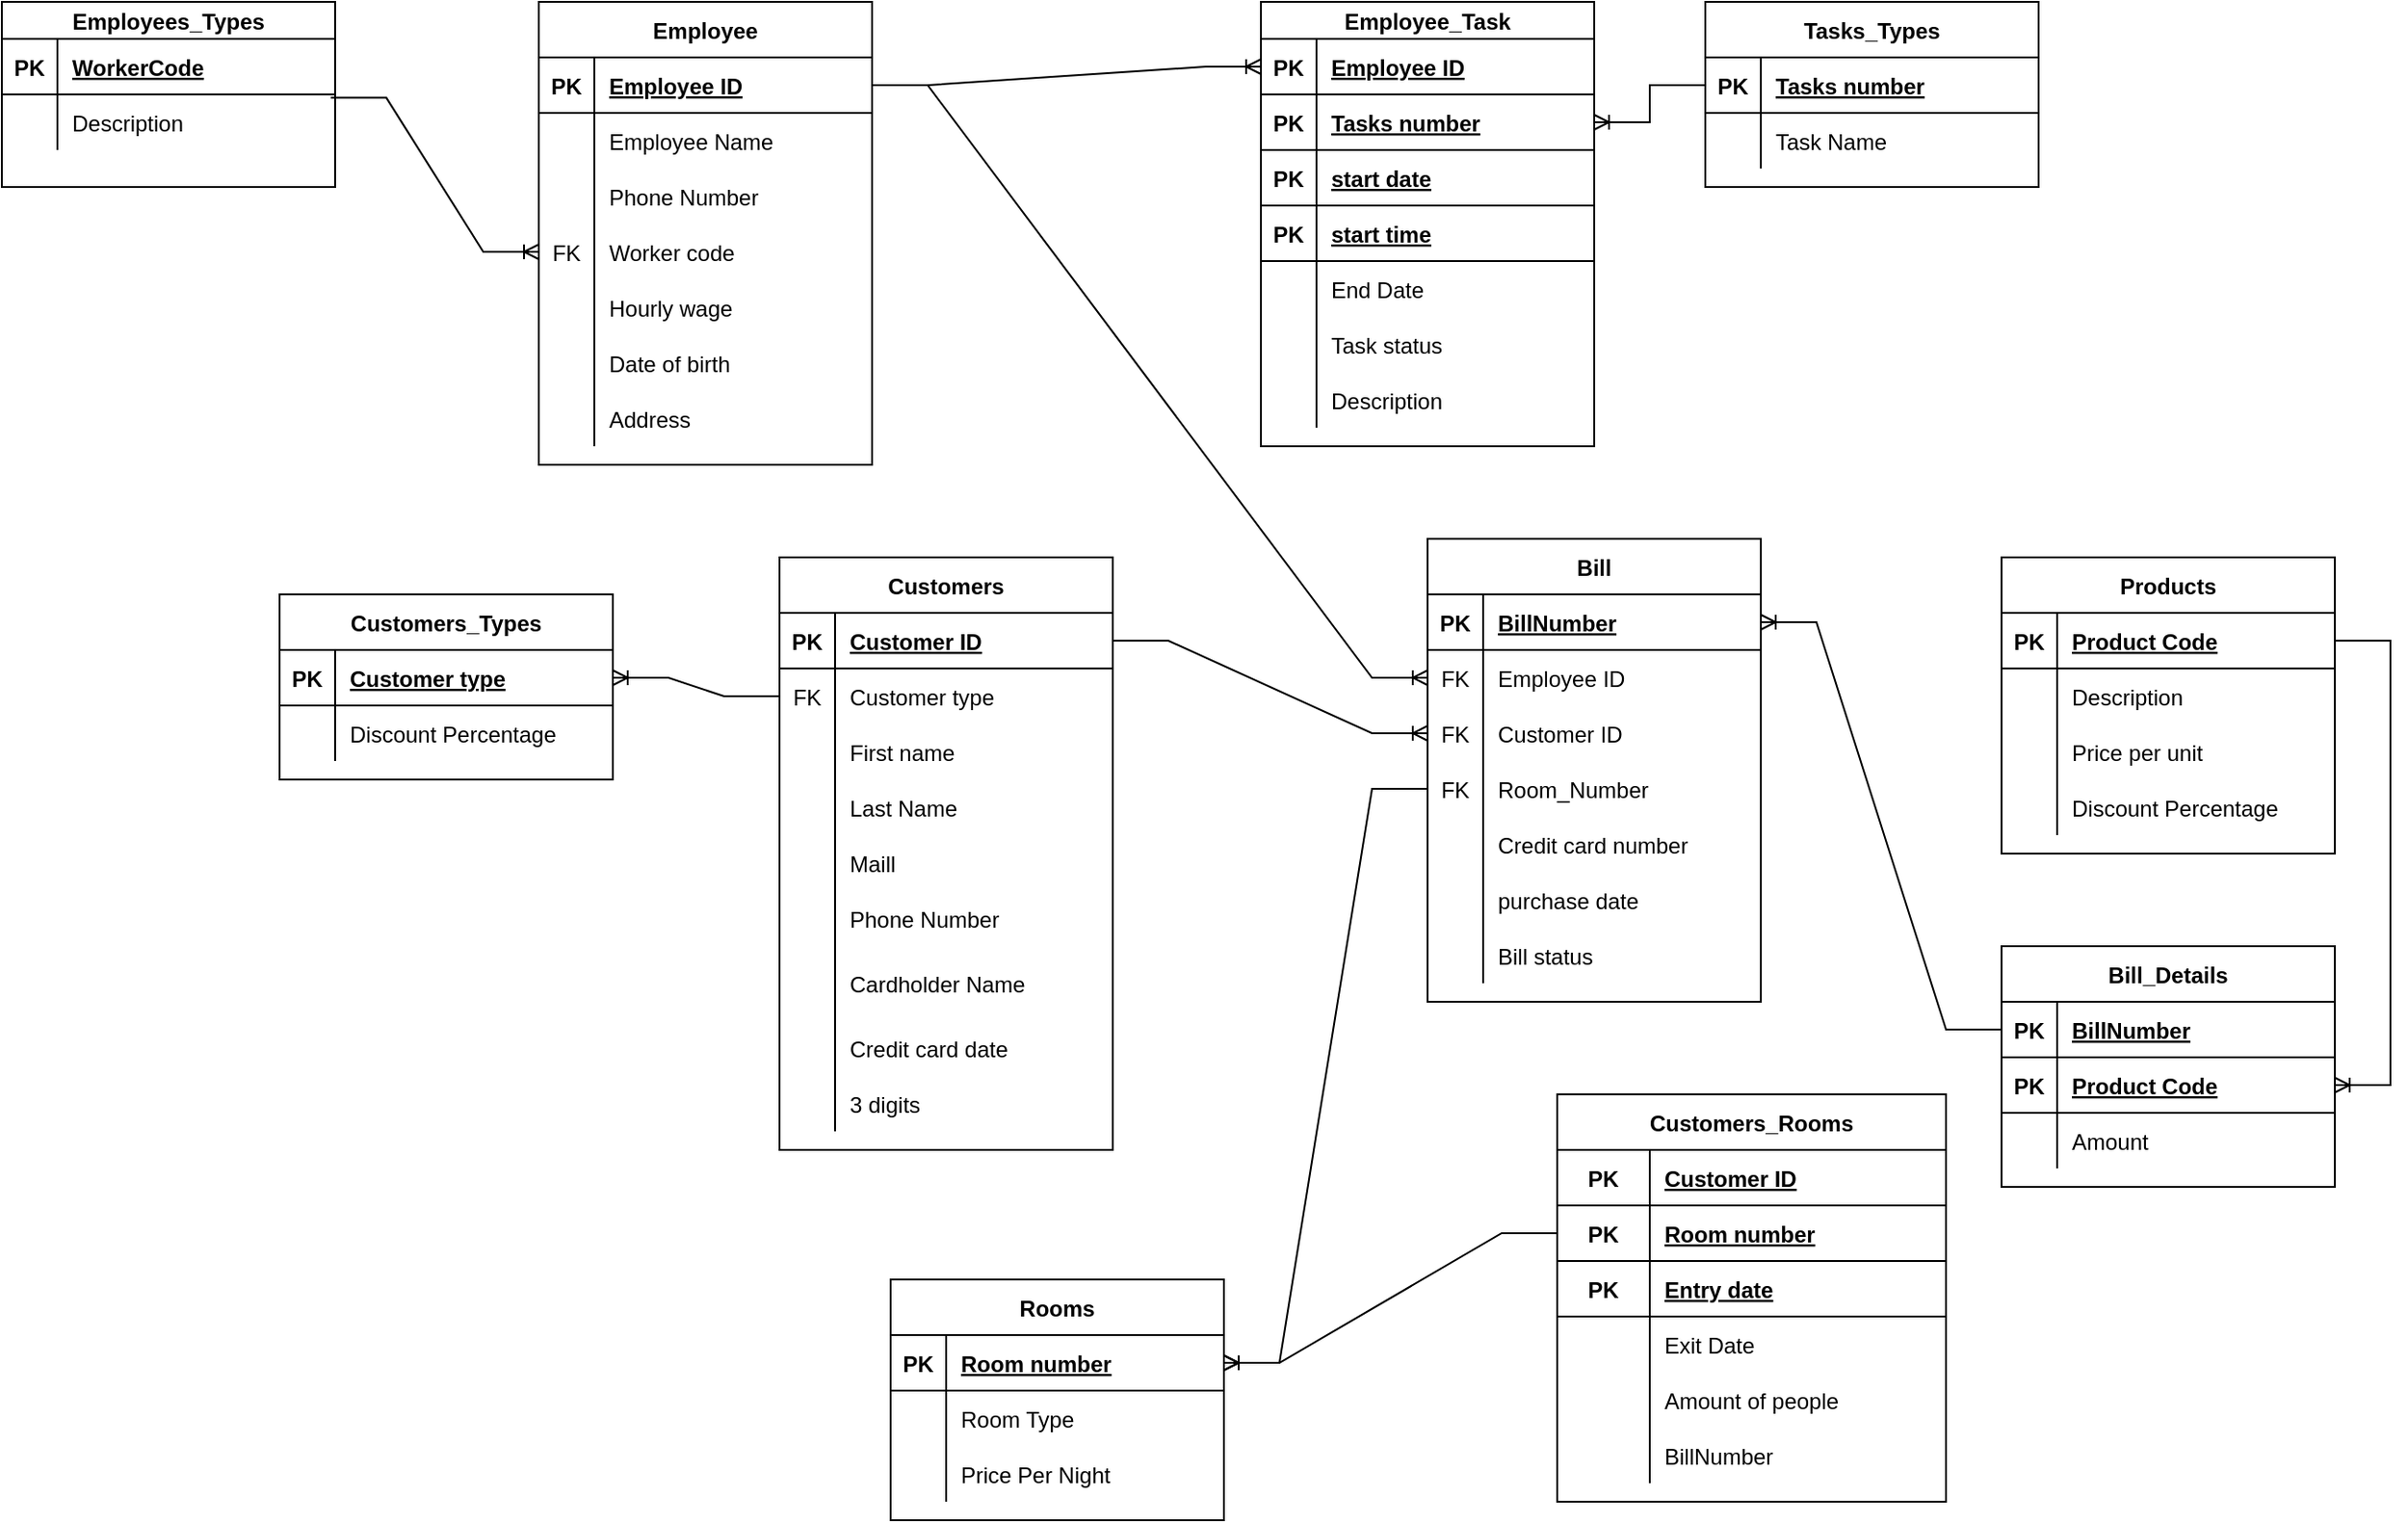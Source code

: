<mxfile version="17.4.3" type="device"><diagram id="3R-ODE1MdLI807U1HKGz" name="Page-1"><mxGraphModel dx="1504" dy="648" grid="1" gridSize="10" guides="1" tooltips="1" connect="1" arrows="1" fold="1" page="1" pageScale="1" pageWidth="827" pageHeight="1169" math="0" shadow="0"><root><mxCell id="0"/><mxCell id="1" parent="0"/><mxCell id="Ft46z33UBkrA5PGgCABI-1" value="Employees_Types" style="shape=table;startSize=20;container=1;collapsible=1;childLayout=tableLayout;fixedRows=1;rowLines=0;fontStyle=1;align=center;resizeLast=1;" parent="1" vertex="1"><mxGeometry x="180" y="100" width="180" height="100" as="geometry"/></mxCell><mxCell id="Ft46z33UBkrA5PGgCABI-2" value="" style="shape=partialRectangle;collapsible=0;dropTarget=0;pointerEvents=0;fillColor=none;top=0;left=0;bottom=1;right=0;points=[[0,0.5],[1,0.5]];portConstraint=eastwest;" parent="Ft46z33UBkrA5PGgCABI-1" vertex="1"><mxGeometry y="20" width="180" height="30" as="geometry"/></mxCell><mxCell id="Ft46z33UBkrA5PGgCABI-3" value="PK" style="shape=partialRectangle;connectable=0;fillColor=none;top=0;left=0;bottom=0;right=0;fontStyle=1;overflow=hidden;" parent="Ft46z33UBkrA5PGgCABI-2" vertex="1"><mxGeometry width="30" height="30" as="geometry"><mxRectangle width="30" height="30" as="alternateBounds"/></mxGeometry></mxCell><mxCell id="Ft46z33UBkrA5PGgCABI-4" value="WorkerCode" style="shape=partialRectangle;connectable=0;fillColor=none;top=0;left=0;bottom=0;right=0;align=left;spacingLeft=6;fontStyle=5;overflow=hidden;" parent="Ft46z33UBkrA5PGgCABI-2" vertex="1"><mxGeometry x="30" width="150" height="30" as="geometry"><mxRectangle width="150" height="30" as="alternateBounds"/></mxGeometry></mxCell><mxCell id="Ft46z33UBkrA5PGgCABI-5" value="" style="shape=partialRectangle;collapsible=0;dropTarget=0;pointerEvents=0;fillColor=none;top=0;left=0;bottom=0;right=0;points=[[0,0.5],[1,0.5]];portConstraint=eastwest;" parent="Ft46z33UBkrA5PGgCABI-1" vertex="1"><mxGeometry y="50" width="180" height="30" as="geometry"/></mxCell><mxCell id="Ft46z33UBkrA5PGgCABI-6" value="" style="shape=partialRectangle;connectable=0;fillColor=none;top=0;left=0;bottom=0;right=0;editable=1;overflow=hidden;" parent="Ft46z33UBkrA5PGgCABI-5" vertex="1"><mxGeometry width="30" height="30" as="geometry"><mxRectangle width="30" height="30" as="alternateBounds"/></mxGeometry></mxCell><mxCell id="Ft46z33UBkrA5PGgCABI-7" value="Description" style="shape=partialRectangle;connectable=0;fillColor=none;top=0;left=0;bottom=0;right=0;align=left;spacingLeft=6;overflow=hidden;" parent="Ft46z33UBkrA5PGgCABI-5" vertex="1"><mxGeometry x="30" width="150" height="30" as="geometry"><mxRectangle width="150" height="30" as="alternateBounds"/></mxGeometry></mxCell><mxCell id="Ft46z33UBkrA5PGgCABI-14" value="Employee" style="shape=table;startSize=30;container=1;collapsible=1;childLayout=tableLayout;fixedRows=1;rowLines=0;fontStyle=1;align=center;resizeLast=1;" parent="1" vertex="1"><mxGeometry x="470" y="100" width="180" height="250" as="geometry"/></mxCell><mxCell id="Ft46z33UBkrA5PGgCABI-15" value="" style="shape=partialRectangle;collapsible=0;dropTarget=0;pointerEvents=0;fillColor=none;top=0;left=0;bottom=1;right=0;points=[[0,0.5],[1,0.5]];portConstraint=eastwest;" parent="Ft46z33UBkrA5PGgCABI-14" vertex="1"><mxGeometry y="30" width="180" height="30" as="geometry"/></mxCell><mxCell id="Ft46z33UBkrA5PGgCABI-16" value="PK" style="shape=partialRectangle;connectable=0;fillColor=none;top=0;left=0;bottom=0;right=0;fontStyle=1;overflow=hidden;" parent="Ft46z33UBkrA5PGgCABI-15" vertex="1"><mxGeometry width="30" height="30" as="geometry"><mxRectangle width="30" height="30" as="alternateBounds"/></mxGeometry></mxCell><mxCell id="Ft46z33UBkrA5PGgCABI-17" value="Employee ID" style="shape=partialRectangle;connectable=0;fillColor=none;top=0;left=0;bottom=0;right=0;align=left;spacingLeft=6;fontStyle=5;overflow=hidden;" parent="Ft46z33UBkrA5PGgCABI-15" vertex="1"><mxGeometry x="30" width="150" height="30" as="geometry"><mxRectangle width="150" height="30" as="alternateBounds"/></mxGeometry></mxCell><mxCell id="Ft46z33UBkrA5PGgCABI-18" value="" style="shape=partialRectangle;collapsible=0;dropTarget=0;pointerEvents=0;fillColor=none;top=0;left=0;bottom=0;right=0;points=[[0,0.5],[1,0.5]];portConstraint=eastwest;" parent="Ft46z33UBkrA5PGgCABI-14" vertex="1"><mxGeometry y="60" width="180" height="30" as="geometry"/></mxCell><mxCell id="Ft46z33UBkrA5PGgCABI-19" value="" style="shape=partialRectangle;connectable=0;fillColor=none;top=0;left=0;bottom=0;right=0;editable=1;overflow=hidden;" parent="Ft46z33UBkrA5PGgCABI-18" vertex="1"><mxGeometry width="30" height="30" as="geometry"><mxRectangle width="30" height="30" as="alternateBounds"/></mxGeometry></mxCell><mxCell id="Ft46z33UBkrA5PGgCABI-20" value="Employee Name" style="shape=partialRectangle;connectable=0;fillColor=none;top=0;left=0;bottom=0;right=0;align=left;spacingLeft=6;overflow=hidden;" parent="Ft46z33UBkrA5PGgCABI-18" vertex="1"><mxGeometry x="30" width="150" height="30" as="geometry"><mxRectangle width="150" height="30" as="alternateBounds"/></mxGeometry></mxCell><mxCell id="Ft46z33UBkrA5PGgCABI-21" value="" style="shape=partialRectangle;collapsible=0;dropTarget=0;pointerEvents=0;fillColor=none;top=0;left=0;bottom=0;right=0;points=[[0,0.5],[1,0.5]];portConstraint=eastwest;" parent="Ft46z33UBkrA5PGgCABI-14" vertex="1"><mxGeometry y="90" width="180" height="30" as="geometry"/></mxCell><mxCell id="Ft46z33UBkrA5PGgCABI-22" value="" style="shape=partialRectangle;connectable=0;fillColor=none;top=0;left=0;bottom=0;right=0;editable=1;overflow=hidden;" parent="Ft46z33UBkrA5PGgCABI-21" vertex="1"><mxGeometry width="30" height="30" as="geometry"><mxRectangle width="30" height="30" as="alternateBounds"/></mxGeometry></mxCell><mxCell id="Ft46z33UBkrA5PGgCABI-23" value="Phone Number" style="shape=partialRectangle;connectable=0;fillColor=none;top=0;left=0;bottom=0;right=0;align=left;spacingLeft=6;overflow=hidden;" parent="Ft46z33UBkrA5PGgCABI-21" vertex="1"><mxGeometry x="30" width="150" height="30" as="geometry"><mxRectangle width="150" height="30" as="alternateBounds"/></mxGeometry></mxCell><mxCell id="Ft46z33UBkrA5PGgCABI-27" value="" style="shape=partialRectangle;collapsible=0;dropTarget=0;pointerEvents=0;fillColor=none;top=0;left=0;bottom=0;right=0;points=[[0,0.5],[1,0.5]];portConstraint=eastwest;" parent="Ft46z33UBkrA5PGgCABI-14" vertex="1"><mxGeometry y="120" width="180" height="30" as="geometry"/></mxCell><mxCell id="Ft46z33UBkrA5PGgCABI-28" value="FK" style="shape=partialRectangle;connectable=0;fillColor=none;top=0;left=0;bottom=0;right=0;fontStyle=0;overflow=hidden;" parent="Ft46z33UBkrA5PGgCABI-27" vertex="1"><mxGeometry width="30" height="30" as="geometry"><mxRectangle width="30" height="30" as="alternateBounds"/></mxGeometry></mxCell><mxCell id="Ft46z33UBkrA5PGgCABI-29" value="Worker code" style="shape=partialRectangle;connectable=0;fillColor=none;top=0;left=0;bottom=0;right=0;align=left;spacingLeft=6;fontStyle=0;overflow=hidden;" parent="Ft46z33UBkrA5PGgCABI-27" vertex="1"><mxGeometry x="30" width="150" height="30" as="geometry"><mxRectangle width="150" height="30" as="alternateBounds"/></mxGeometry></mxCell><mxCell id="Ft46z33UBkrA5PGgCABI-24" value="" style="shape=partialRectangle;collapsible=0;dropTarget=0;pointerEvents=0;fillColor=none;top=0;left=0;bottom=0;right=0;points=[[0,0.5],[1,0.5]];portConstraint=eastwest;" parent="Ft46z33UBkrA5PGgCABI-14" vertex="1"><mxGeometry y="150" width="180" height="30" as="geometry"/></mxCell><mxCell id="Ft46z33UBkrA5PGgCABI-25" value="" style="shape=partialRectangle;connectable=0;fillColor=none;top=0;left=0;bottom=0;right=0;editable=1;overflow=hidden;" parent="Ft46z33UBkrA5PGgCABI-24" vertex="1"><mxGeometry width="30" height="30" as="geometry"><mxRectangle width="30" height="30" as="alternateBounds"/></mxGeometry></mxCell><mxCell id="Ft46z33UBkrA5PGgCABI-26" value="Hourly wage" style="shape=partialRectangle;connectable=0;fillColor=none;top=0;left=0;bottom=0;right=0;align=left;spacingLeft=6;overflow=hidden;" parent="Ft46z33UBkrA5PGgCABI-24" vertex="1"><mxGeometry x="30" width="150" height="30" as="geometry"><mxRectangle width="150" height="30" as="alternateBounds"/></mxGeometry></mxCell><mxCell id="srw847DepCw4jBBy-Ch2-3" value="" style="shape=tableRow;horizontal=0;startSize=0;swimlaneHead=0;swimlaneBody=0;fillColor=none;collapsible=0;dropTarget=0;points=[[0,0.5],[1,0.5]];portConstraint=eastwest;top=0;left=0;right=0;bottom=0;" parent="Ft46z33UBkrA5PGgCABI-14" vertex="1"><mxGeometry y="180" width="180" height="30" as="geometry"/></mxCell><mxCell id="srw847DepCw4jBBy-Ch2-4" value="" style="shape=partialRectangle;connectable=0;fillColor=none;top=0;left=0;bottom=0;right=0;editable=1;overflow=hidden;" parent="srw847DepCw4jBBy-Ch2-3" vertex="1"><mxGeometry width="30" height="30" as="geometry"><mxRectangle width="30" height="30" as="alternateBounds"/></mxGeometry></mxCell><mxCell id="srw847DepCw4jBBy-Ch2-5" value="Date of birth" style="shape=partialRectangle;connectable=0;fillColor=none;top=0;left=0;bottom=0;right=0;align=left;spacingLeft=6;overflow=hidden;" parent="srw847DepCw4jBBy-Ch2-3" vertex="1"><mxGeometry x="30" width="150" height="30" as="geometry"><mxRectangle width="150" height="30" as="alternateBounds"/></mxGeometry></mxCell><mxCell id="srw847DepCw4jBBy-Ch2-6" value="" style="shape=tableRow;horizontal=0;startSize=0;swimlaneHead=0;swimlaneBody=0;fillColor=none;collapsible=0;dropTarget=0;points=[[0,0.5],[1,0.5]];portConstraint=eastwest;top=0;left=0;right=0;bottom=0;" parent="Ft46z33UBkrA5PGgCABI-14" vertex="1"><mxGeometry y="210" width="180" height="30" as="geometry"/></mxCell><mxCell id="srw847DepCw4jBBy-Ch2-7" value="" style="shape=partialRectangle;connectable=0;fillColor=none;top=0;left=0;bottom=0;right=0;editable=1;overflow=hidden;" parent="srw847DepCw4jBBy-Ch2-6" vertex="1"><mxGeometry width="30" height="30" as="geometry"><mxRectangle width="30" height="30" as="alternateBounds"/></mxGeometry></mxCell><mxCell id="srw847DepCw4jBBy-Ch2-8" value="Address" style="shape=partialRectangle;connectable=0;fillColor=none;top=0;left=0;bottom=0;right=0;align=left;spacingLeft=6;overflow=hidden;" parent="srw847DepCw4jBBy-Ch2-6" vertex="1"><mxGeometry x="30" width="150" height="30" as="geometry"><mxRectangle width="150" height="30" as="alternateBounds"/></mxGeometry></mxCell><mxCell id="Ft46z33UBkrA5PGgCABI-30" value="" style="edgeStyle=entityRelationEdgeStyle;fontSize=12;html=1;endArrow=ERoneToMany;rounded=0;exitX=0.987;exitY=0.06;exitDx=0;exitDy=0;entryX=0;entryY=0.5;entryDx=0;entryDy=0;exitPerimeter=0;" parent="1" source="Ft46z33UBkrA5PGgCABI-5" target="Ft46z33UBkrA5PGgCABI-27" edge="1"><mxGeometry width="100" height="100" relative="1" as="geometry"><mxPoint x="360" y="310" as="sourcePoint"/><mxPoint x="460" y="210" as="targetPoint"/></mxGeometry></mxCell><mxCell id="Ft46z33UBkrA5PGgCABI-31" value="Tasks_Types" style="shape=table;startSize=30;container=1;collapsible=1;childLayout=tableLayout;fixedRows=1;rowLines=0;fontStyle=1;align=center;resizeLast=1;" parent="1" vertex="1"><mxGeometry x="1100" y="100" width="180" height="100" as="geometry"/></mxCell><mxCell id="Ft46z33UBkrA5PGgCABI-32" value="" style="shape=partialRectangle;collapsible=0;dropTarget=0;pointerEvents=0;fillColor=none;top=0;left=0;bottom=1;right=0;points=[[0,0.5],[1,0.5]];portConstraint=eastwest;" parent="Ft46z33UBkrA5PGgCABI-31" vertex="1"><mxGeometry y="30" width="180" height="30" as="geometry"/></mxCell><mxCell id="Ft46z33UBkrA5PGgCABI-33" value="PK" style="shape=partialRectangle;connectable=0;fillColor=none;top=0;left=0;bottom=0;right=0;fontStyle=1;overflow=hidden;" parent="Ft46z33UBkrA5PGgCABI-32" vertex="1"><mxGeometry width="30" height="30" as="geometry"><mxRectangle width="30" height="30" as="alternateBounds"/></mxGeometry></mxCell><mxCell id="Ft46z33UBkrA5PGgCABI-34" value="Tasks number" style="shape=partialRectangle;connectable=0;fillColor=none;top=0;left=0;bottom=0;right=0;align=left;spacingLeft=6;fontStyle=5;overflow=hidden;" parent="Ft46z33UBkrA5PGgCABI-32" vertex="1"><mxGeometry x="30" width="150" height="30" as="geometry"><mxRectangle width="150" height="30" as="alternateBounds"/></mxGeometry></mxCell><mxCell id="srw847DepCw4jBBy-Ch2-9" value="" style="shape=tableRow;horizontal=0;startSize=0;swimlaneHead=0;swimlaneBody=0;fillColor=none;collapsible=0;dropTarget=0;points=[[0,0.5],[1,0.5]];portConstraint=eastwest;top=0;left=0;right=0;bottom=0;" parent="Ft46z33UBkrA5PGgCABI-31" vertex="1"><mxGeometry y="60" width="180" height="30" as="geometry"/></mxCell><mxCell id="srw847DepCw4jBBy-Ch2-10" value="" style="shape=partialRectangle;connectable=0;fillColor=none;top=0;left=0;bottom=0;right=0;editable=1;overflow=hidden;" parent="srw847DepCw4jBBy-Ch2-9" vertex="1"><mxGeometry width="30" height="30" as="geometry"><mxRectangle width="30" height="30" as="alternateBounds"/></mxGeometry></mxCell><mxCell id="srw847DepCw4jBBy-Ch2-11" value="Task Name" style="shape=partialRectangle;connectable=0;fillColor=none;top=0;left=0;bottom=0;right=0;align=left;spacingLeft=6;overflow=hidden;" parent="srw847DepCw4jBBy-Ch2-9" vertex="1"><mxGeometry x="30" width="150" height="30" as="geometry"><mxRectangle width="150" height="30" as="alternateBounds"/></mxGeometry></mxCell><mxCell id="Ft46z33UBkrA5PGgCABI-47" value="" style="edgeStyle=entityRelationEdgeStyle;fontSize=12;html=1;endArrow=ERoneToMany;rounded=0;exitX=1;exitY=0.5;exitDx=0;exitDy=0;entryX=0;entryY=0.5;entryDx=0;entryDy=0;" parent="1" source="Ft46z33UBkrA5PGgCABI-15" target="gAj4XBcvzSvpKZZBXhv4-2" edge="1"><mxGeometry width="100" height="100" relative="1" as="geometry"><mxPoint x="360" y="300" as="sourcePoint"/><mxPoint x="730" y="250" as="targetPoint"/></mxGeometry></mxCell><mxCell id="Ft46z33UBkrA5PGgCABI-48" value="Rooms" style="shape=table;startSize=30;container=1;collapsible=1;childLayout=tableLayout;fixedRows=1;rowLines=0;fontStyle=1;align=center;resizeLast=1;" parent="1" vertex="1"><mxGeometry x="660" y="790" width="180" height="130" as="geometry"/></mxCell><mxCell id="Ft46z33UBkrA5PGgCABI-49" value="" style="shape=partialRectangle;collapsible=0;dropTarget=0;pointerEvents=0;fillColor=none;top=0;left=0;bottom=1;right=0;points=[[0,0.5],[1,0.5]];portConstraint=eastwest;" parent="Ft46z33UBkrA5PGgCABI-48" vertex="1"><mxGeometry y="30" width="180" height="30" as="geometry"/></mxCell><mxCell id="Ft46z33UBkrA5PGgCABI-50" value="PK" style="shape=partialRectangle;connectable=0;fillColor=none;top=0;left=0;bottom=0;right=0;fontStyle=1;overflow=hidden;" parent="Ft46z33UBkrA5PGgCABI-49" vertex="1"><mxGeometry width="30" height="30" as="geometry"><mxRectangle width="30" height="30" as="alternateBounds"/></mxGeometry></mxCell><mxCell id="Ft46z33UBkrA5PGgCABI-51" value="Room number" style="shape=partialRectangle;connectable=0;fillColor=none;top=0;left=0;bottom=0;right=0;align=left;spacingLeft=6;fontStyle=5;overflow=hidden;" parent="Ft46z33UBkrA5PGgCABI-49" vertex="1"><mxGeometry x="30" width="150" height="30" as="geometry"><mxRectangle width="150" height="30" as="alternateBounds"/></mxGeometry></mxCell><mxCell id="srw847DepCw4jBBy-Ch2-20" value="" style="shape=tableRow;horizontal=0;startSize=0;swimlaneHead=0;swimlaneBody=0;fillColor=none;collapsible=0;dropTarget=0;points=[[0,0.5],[1,0.5]];portConstraint=eastwest;top=0;left=0;right=0;bottom=0;" parent="Ft46z33UBkrA5PGgCABI-48" vertex="1"><mxGeometry y="60" width="180" height="30" as="geometry"/></mxCell><mxCell id="srw847DepCw4jBBy-Ch2-21" value="" style="shape=partialRectangle;connectable=0;fillColor=none;top=0;left=0;bottom=0;right=0;editable=1;overflow=hidden;" parent="srw847DepCw4jBBy-Ch2-20" vertex="1"><mxGeometry width="30" height="30" as="geometry"><mxRectangle width="30" height="30" as="alternateBounds"/></mxGeometry></mxCell><mxCell id="srw847DepCw4jBBy-Ch2-22" value="Room Type" style="shape=partialRectangle;connectable=0;fillColor=none;top=0;left=0;bottom=0;right=0;align=left;spacingLeft=6;overflow=hidden;" parent="srw847DepCw4jBBy-Ch2-20" vertex="1"><mxGeometry x="30" width="150" height="30" as="geometry"><mxRectangle width="150" height="30" as="alternateBounds"/></mxGeometry></mxCell><mxCell id="srw847DepCw4jBBy-Ch2-23" value="" style="shape=tableRow;horizontal=0;startSize=0;swimlaneHead=0;swimlaneBody=0;fillColor=none;collapsible=0;dropTarget=0;points=[[0,0.5],[1,0.5]];portConstraint=eastwest;top=0;left=0;right=0;bottom=0;" parent="Ft46z33UBkrA5PGgCABI-48" vertex="1"><mxGeometry y="90" width="180" height="30" as="geometry"/></mxCell><mxCell id="srw847DepCw4jBBy-Ch2-24" value="" style="shape=partialRectangle;connectable=0;fillColor=none;top=0;left=0;bottom=0;right=0;editable=1;overflow=hidden;" parent="srw847DepCw4jBBy-Ch2-23" vertex="1"><mxGeometry width="30" height="30" as="geometry"><mxRectangle width="30" height="30" as="alternateBounds"/></mxGeometry></mxCell><mxCell id="srw847DepCw4jBBy-Ch2-25" value="Price Per Night" style="shape=partialRectangle;connectable=0;fillColor=none;top=0;left=0;bottom=0;right=0;align=left;spacingLeft=6;overflow=hidden;" parent="srw847DepCw4jBBy-Ch2-23" vertex="1"><mxGeometry x="30" width="150" height="30" as="geometry"><mxRectangle width="150" height="30" as="alternateBounds"/></mxGeometry></mxCell><mxCell id="Ft46z33UBkrA5PGgCABI-64" value="Customers_Rooms" style="shape=table;startSize=30;container=1;collapsible=1;childLayout=tableLayout;fixedRows=1;rowLines=0;fontStyle=1;align=center;resizeLast=1;" parent="1" vertex="1"><mxGeometry x="1020" y="690" width="210" height="220" as="geometry"/></mxCell><mxCell id="gAj4XBcvzSvpKZZBXhv4-71" value="" style="shape=tableRow;horizontal=0;startSize=0;swimlaneHead=0;swimlaneBody=0;fillColor=none;collapsible=0;dropTarget=0;points=[[0,0.5],[1,0.5]];portConstraint=eastwest;top=0;left=0;right=0;bottom=1;" parent="Ft46z33UBkrA5PGgCABI-64" vertex="1"><mxGeometry y="30" width="210" height="30" as="geometry"/></mxCell><mxCell id="gAj4XBcvzSvpKZZBXhv4-72" value="PK" style="shape=partialRectangle;connectable=0;fillColor=none;top=0;left=0;bottom=0;right=0;fontStyle=1;overflow=hidden;" parent="gAj4XBcvzSvpKZZBXhv4-71" vertex="1"><mxGeometry width="50" height="30" as="geometry"><mxRectangle width="50" height="30" as="alternateBounds"/></mxGeometry></mxCell><mxCell id="gAj4XBcvzSvpKZZBXhv4-73" value="Customer ID" style="shape=partialRectangle;connectable=0;fillColor=none;top=0;left=0;bottom=0;right=0;align=left;spacingLeft=6;fontStyle=5;overflow=hidden;" parent="gAj4XBcvzSvpKZZBXhv4-71" vertex="1"><mxGeometry x="50" width="160" height="30" as="geometry"><mxRectangle width="160" height="30" as="alternateBounds"/></mxGeometry></mxCell><mxCell id="gAj4XBcvzSvpKZZBXhv4-62" value="" style="shape=tableRow;horizontal=0;startSize=0;swimlaneHead=0;swimlaneBody=0;fillColor=none;collapsible=0;dropTarget=0;points=[[0,0.5],[1,0.5]];portConstraint=eastwest;top=0;left=0;right=0;bottom=1;" parent="Ft46z33UBkrA5PGgCABI-64" vertex="1"><mxGeometry y="60" width="210" height="30" as="geometry"/></mxCell><mxCell id="gAj4XBcvzSvpKZZBXhv4-63" value="PK" style="shape=partialRectangle;connectable=0;fillColor=none;top=0;left=0;bottom=0;right=0;fontStyle=1;overflow=hidden;" parent="gAj4XBcvzSvpKZZBXhv4-62" vertex="1"><mxGeometry width="50" height="30" as="geometry"><mxRectangle width="50" height="30" as="alternateBounds"/></mxGeometry></mxCell><mxCell id="gAj4XBcvzSvpKZZBXhv4-64" value="Room number" style="shape=partialRectangle;connectable=0;fillColor=none;top=0;left=0;bottom=0;right=0;align=left;spacingLeft=6;fontStyle=5;overflow=hidden;" parent="gAj4XBcvzSvpKZZBXhv4-62" vertex="1"><mxGeometry x="50" width="160" height="30" as="geometry"><mxRectangle width="160" height="30" as="alternateBounds"/></mxGeometry></mxCell><mxCell id="gAj4XBcvzSvpKZZBXhv4-74" value="" style="shape=tableRow;horizontal=0;startSize=0;swimlaneHead=0;swimlaneBody=0;fillColor=none;collapsible=0;dropTarget=0;points=[[0,0.5],[1,0.5]];portConstraint=eastwest;top=0;left=0;right=0;bottom=1;" parent="Ft46z33UBkrA5PGgCABI-64" vertex="1"><mxGeometry y="90" width="210" height="30" as="geometry"/></mxCell><mxCell id="gAj4XBcvzSvpKZZBXhv4-75" value="PK" style="shape=partialRectangle;connectable=0;fillColor=none;top=0;left=0;bottom=0;right=0;fontStyle=1;overflow=hidden;" parent="gAj4XBcvzSvpKZZBXhv4-74" vertex="1"><mxGeometry width="50" height="30" as="geometry"><mxRectangle width="50" height="30" as="alternateBounds"/></mxGeometry></mxCell><mxCell id="gAj4XBcvzSvpKZZBXhv4-76" value="Entry date" style="shape=partialRectangle;connectable=0;fillColor=none;top=0;left=0;bottom=0;right=0;align=left;spacingLeft=6;fontStyle=5;overflow=hidden;" parent="gAj4XBcvzSvpKZZBXhv4-74" vertex="1"><mxGeometry x="50" width="160" height="30" as="geometry"><mxRectangle width="160" height="30" as="alternateBounds"/></mxGeometry></mxCell><mxCell id="srw847DepCw4jBBy-Ch2-31" value="" style="shape=tableRow;horizontal=0;startSize=0;swimlaneHead=0;swimlaneBody=0;fillColor=none;collapsible=0;dropTarget=0;points=[[0,0.5],[1,0.5]];portConstraint=eastwest;top=0;left=0;right=0;bottom=0;" parent="Ft46z33UBkrA5PGgCABI-64" vertex="1"><mxGeometry y="120" width="210" height="30" as="geometry"/></mxCell><mxCell id="srw847DepCw4jBBy-Ch2-32" value="" style="shape=partialRectangle;connectable=0;fillColor=none;top=0;left=0;bottom=0;right=0;editable=1;overflow=hidden;" parent="srw847DepCw4jBBy-Ch2-31" vertex="1"><mxGeometry width="50" height="30" as="geometry"><mxRectangle width="50" height="30" as="alternateBounds"/></mxGeometry></mxCell><mxCell id="srw847DepCw4jBBy-Ch2-33" value="Exit Date" style="shape=partialRectangle;connectable=0;fillColor=none;top=0;left=0;bottom=0;right=0;align=left;spacingLeft=6;overflow=hidden;" parent="srw847DepCw4jBBy-Ch2-31" vertex="1"><mxGeometry x="50" width="160" height="30" as="geometry"><mxRectangle width="160" height="30" as="alternateBounds"/></mxGeometry></mxCell><mxCell id="srw847DepCw4jBBy-Ch2-34" value="" style="shape=tableRow;horizontal=0;startSize=0;swimlaneHead=0;swimlaneBody=0;fillColor=none;collapsible=0;dropTarget=0;points=[[0,0.5],[1,0.5]];portConstraint=eastwest;top=0;left=0;right=0;bottom=0;" parent="Ft46z33UBkrA5PGgCABI-64" vertex="1"><mxGeometry y="150" width="210" height="30" as="geometry"/></mxCell><mxCell id="srw847DepCw4jBBy-Ch2-35" value="" style="shape=partialRectangle;connectable=0;fillColor=none;top=0;left=0;bottom=0;right=0;editable=1;overflow=hidden;" parent="srw847DepCw4jBBy-Ch2-34" vertex="1"><mxGeometry width="50" height="30" as="geometry"><mxRectangle width="50" height="30" as="alternateBounds"/></mxGeometry></mxCell><mxCell id="srw847DepCw4jBBy-Ch2-36" value="Amount of people" style="shape=partialRectangle;connectable=0;fillColor=none;top=0;left=0;bottom=0;right=0;align=left;spacingLeft=6;overflow=hidden;" parent="srw847DepCw4jBBy-Ch2-34" vertex="1"><mxGeometry x="50" width="160" height="30" as="geometry"><mxRectangle width="160" height="30" as="alternateBounds"/></mxGeometry></mxCell><mxCell id="gAj4XBcvzSvpKZZBXhv4-77" value="" style="shape=tableRow;horizontal=0;startSize=0;swimlaneHead=0;swimlaneBody=0;fillColor=none;collapsible=0;dropTarget=0;points=[[0,0.5],[1,0.5]];portConstraint=eastwest;top=0;left=0;right=0;bottom=0;" parent="Ft46z33UBkrA5PGgCABI-64" vertex="1"><mxGeometry y="180" width="210" height="30" as="geometry"/></mxCell><mxCell id="gAj4XBcvzSvpKZZBXhv4-78" value="" style="shape=partialRectangle;connectable=0;fillColor=none;top=0;left=0;bottom=0;right=0;editable=1;overflow=hidden;" parent="gAj4XBcvzSvpKZZBXhv4-77" vertex="1"><mxGeometry width="50" height="30" as="geometry"><mxRectangle width="50" height="30" as="alternateBounds"/></mxGeometry></mxCell><mxCell id="gAj4XBcvzSvpKZZBXhv4-79" value="BillNumber" style="shape=partialRectangle;connectable=0;fillColor=none;top=0;left=0;bottom=0;right=0;align=left;spacingLeft=6;overflow=hidden;fontStyle=0" parent="gAj4XBcvzSvpKZZBXhv4-77" vertex="1"><mxGeometry x="50" width="160" height="30" as="geometry"><mxRectangle width="160" height="30" as="alternateBounds"/></mxGeometry></mxCell><mxCell id="Ft46z33UBkrA5PGgCABI-81" value="Customers" style="shape=table;startSize=30;container=1;collapsible=1;childLayout=tableLayout;fixedRows=1;rowLines=0;fontStyle=1;align=center;resizeLast=1;" parent="1" vertex="1"><mxGeometry x="600" y="400" width="180" height="320" as="geometry"/></mxCell><mxCell id="Ft46z33UBkrA5PGgCABI-82" value="" style="shape=partialRectangle;collapsible=0;dropTarget=0;pointerEvents=0;fillColor=none;top=0;left=0;bottom=1;right=0;points=[[0,0.5],[1,0.5]];portConstraint=eastwest;" parent="Ft46z33UBkrA5PGgCABI-81" vertex="1"><mxGeometry y="30" width="180" height="30" as="geometry"/></mxCell><mxCell id="Ft46z33UBkrA5PGgCABI-83" value="PK" style="shape=partialRectangle;connectable=0;fillColor=none;top=0;left=0;bottom=0;right=0;fontStyle=1;overflow=hidden;" parent="Ft46z33UBkrA5PGgCABI-82" vertex="1"><mxGeometry width="30" height="30" as="geometry"><mxRectangle width="30" height="30" as="alternateBounds"/></mxGeometry></mxCell><mxCell id="Ft46z33UBkrA5PGgCABI-84" value="Customer ID" style="shape=partialRectangle;connectable=0;fillColor=none;top=0;left=0;bottom=0;right=0;align=left;spacingLeft=6;fontStyle=5;overflow=hidden;" parent="Ft46z33UBkrA5PGgCABI-82" vertex="1"><mxGeometry x="30" width="150" height="30" as="geometry"><mxRectangle width="150" height="30" as="alternateBounds"/></mxGeometry></mxCell><mxCell id="Ft46z33UBkrA5PGgCABI-94" value="" style="shape=partialRectangle;collapsible=0;dropTarget=0;pointerEvents=0;fillColor=none;top=0;left=0;bottom=0;right=0;points=[[0,0.5],[1,0.5]];portConstraint=eastwest;" parent="Ft46z33UBkrA5PGgCABI-81" vertex="1"><mxGeometry y="60" width="180" height="30" as="geometry"/></mxCell><mxCell id="Ft46z33UBkrA5PGgCABI-95" value="FK" style="shape=partialRectangle;connectable=0;fillColor=none;top=0;left=0;bottom=0;right=0;fontStyle=0;overflow=hidden;" parent="Ft46z33UBkrA5PGgCABI-94" vertex="1"><mxGeometry width="30" height="30" as="geometry"><mxRectangle width="30" height="30" as="alternateBounds"/></mxGeometry></mxCell><mxCell id="Ft46z33UBkrA5PGgCABI-96" value="Customer type" style="shape=partialRectangle;connectable=0;fillColor=none;top=0;left=0;bottom=0;right=0;align=left;spacingLeft=6;fontStyle=0;overflow=hidden;" parent="Ft46z33UBkrA5PGgCABI-94" vertex="1"><mxGeometry x="30" width="150" height="30" as="geometry"><mxRectangle width="150" height="30" as="alternateBounds"/></mxGeometry></mxCell><mxCell id="Ft46z33UBkrA5PGgCABI-85" value="" style="shape=partialRectangle;collapsible=0;dropTarget=0;pointerEvents=0;fillColor=none;top=0;left=0;bottom=0;right=0;points=[[0,0.5],[1,0.5]];portConstraint=eastwest;" parent="Ft46z33UBkrA5PGgCABI-81" vertex="1"><mxGeometry y="90" width="180" height="30" as="geometry"/></mxCell><mxCell id="Ft46z33UBkrA5PGgCABI-86" value="" style="shape=partialRectangle;connectable=0;fillColor=none;top=0;left=0;bottom=0;right=0;editable=1;overflow=hidden;" parent="Ft46z33UBkrA5PGgCABI-85" vertex="1"><mxGeometry width="30" height="30" as="geometry"><mxRectangle width="30" height="30" as="alternateBounds"/></mxGeometry></mxCell><mxCell id="Ft46z33UBkrA5PGgCABI-87" value="First name" style="shape=partialRectangle;connectable=0;fillColor=none;top=0;left=0;bottom=0;right=0;align=left;spacingLeft=6;overflow=hidden;" parent="Ft46z33UBkrA5PGgCABI-85" vertex="1"><mxGeometry x="30" width="150" height="30" as="geometry"><mxRectangle width="150" height="30" as="alternateBounds"/></mxGeometry></mxCell><mxCell id="Ft46z33UBkrA5PGgCABI-88" value="" style="shape=partialRectangle;collapsible=0;dropTarget=0;pointerEvents=0;fillColor=none;top=0;left=0;bottom=0;right=0;points=[[0,0.5],[1,0.5]];portConstraint=eastwest;" parent="Ft46z33UBkrA5PGgCABI-81" vertex="1"><mxGeometry y="120" width="180" height="30" as="geometry"/></mxCell><mxCell id="Ft46z33UBkrA5PGgCABI-89" value="" style="shape=partialRectangle;connectable=0;fillColor=none;top=0;left=0;bottom=0;right=0;editable=1;overflow=hidden;" parent="Ft46z33UBkrA5PGgCABI-88" vertex="1"><mxGeometry width="30" height="30" as="geometry"><mxRectangle width="30" height="30" as="alternateBounds"/></mxGeometry></mxCell><mxCell id="Ft46z33UBkrA5PGgCABI-90" value="Last Name" style="shape=partialRectangle;connectable=0;fillColor=none;top=0;left=0;bottom=0;right=0;align=left;spacingLeft=6;overflow=hidden;" parent="Ft46z33UBkrA5PGgCABI-88" vertex="1"><mxGeometry x="30" width="150" height="30" as="geometry"><mxRectangle width="150" height="30" as="alternateBounds"/></mxGeometry></mxCell><mxCell id="Ft46z33UBkrA5PGgCABI-91" value="" style="shape=partialRectangle;collapsible=0;dropTarget=0;pointerEvents=0;fillColor=none;top=0;left=0;bottom=0;right=0;points=[[0,0.5],[1,0.5]];portConstraint=eastwest;" parent="Ft46z33UBkrA5PGgCABI-81" vertex="1"><mxGeometry y="150" width="180" height="30" as="geometry"/></mxCell><mxCell id="Ft46z33UBkrA5PGgCABI-92" value="" style="shape=partialRectangle;connectable=0;fillColor=none;top=0;left=0;bottom=0;right=0;editable=1;overflow=hidden;" parent="Ft46z33UBkrA5PGgCABI-91" vertex="1"><mxGeometry width="30" height="30" as="geometry"><mxRectangle width="30" height="30" as="alternateBounds"/></mxGeometry></mxCell><mxCell id="Ft46z33UBkrA5PGgCABI-93" value="Maill" style="shape=partialRectangle;connectable=0;fillColor=none;top=0;left=0;bottom=0;right=0;align=left;spacingLeft=6;overflow=hidden;" parent="Ft46z33UBkrA5PGgCABI-91" vertex="1"><mxGeometry x="30" width="150" height="30" as="geometry"><mxRectangle width="150" height="30" as="alternateBounds"/></mxGeometry></mxCell><mxCell id="Ft46z33UBkrA5PGgCABI-97" value="" style="shape=partialRectangle;collapsible=0;dropTarget=0;pointerEvents=0;fillColor=none;top=0;left=0;bottom=0;right=0;points=[[0,0.5],[1,0.5]];portConstraint=eastwest;" parent="Ft46z33UBkrA5PGgCABI-81" vertex="1"><mxGeometry y="180" width="180" height="30" as="geometry"/></mxCell><mxCell id="Ft46z33UBkrA5PGgCABI-98" value="" style="shape=partialRectangle;connectable=0;fillColor=none;top=0;left=0;bottom=0;right=0;editable=1;overflow=hidden;" parent="Ft46z33UBkrA5PGgCABI-97" vertex="1"><mxGeometry width="30" height="30" as="geometry"><mxRectangle width="30" height="30" as="alternateBounds"/></mxGeometry></mxCell><mxCell id="Ft46z33UBkrA5PGgCABI-99" value="Phone Number" style="shape=partialRectangle;connectable=0;fillColor=none;top=0;left=0;bottom=0;right=0;align=left;spacingLeft=6;overflow=hidden;" parent="Ft46z33UBkrA5PGgCABI-97" vertex="1"><mxGeometry x="30" width="150" height="30" as="geometry"><mxRectangle width="150" height="30" as="alternateBounds"/></mxGeometry></mxCell><mxCell id="srw847DepCw4jBBy-Ch2-40" value="" style="shape=tableRow;horizontal=0;startSize=0;swimlaneHead=0;swimlaneBody=0;fillColor=none;collapsible=0;dropTarget=0;points=[[0,0.5],[1,0.5]];portConstraint=eastwest;top=0;left=0;right=0;bottom=0;" parent="Ft46z33UBkrA5PGgCABI-81" vertex="1"><mxGeometry y="210" width="180" height="40" as="geometry"/></mxCell><mxCell id="srw847DepCw4jBBy-Ch2-41" value="" style="shape=partialRectangle;connectable=0;fillColor=none;top=0;left=0;bottom=0;right=0;editable=1;overflow=hidden;" parent="srw847DepCw4jBBy-Ch2-40" vertex="1"><mxGeometry width="30" height="40" as="geometry"><mxRectangle width="30" height="40" as="alternateBounds"/></mxGeometry></mxCell><mxCell id="srw847DepCw4jBBy-Ch2-42" value="Cardholder Name" style="shape=partialRectangle;connectable=0;fillColor=none;top=0;left=0;bottom=0;right=0;align=left;spacingLeft=6;overflow=hidden;" parent="srw847DepCw4jBBy-Ch2-40" vertex="1"><mxGeometry x="30" width="150" height="40" as="geometry"><mxRectangle width="150" height="40" as="alternateBounds"/></mxGeometry></mxCell><mxCell id="srw847DepCw4jBBy-Ch2-43" value="" style="shape=tableRow;horizontal=0;startSize=0;swimlaneHead=0;swimlaneBody=0;fillColor=none;collapsible=0;dropTarget=0;points=[[0,0.5],[1,0.5]];portConstraint=eastwest;top=0;left=0;right=0;bottom=0;" parent="Ft46z33UBkrA5PGgCABI-81" vertex="1"><mxGeometry y="250" width="180" height="30" as="geometry"/></mxCell><mxCell id="srw847DepCw4jBBy-Ch2-44" value="" style="shape=partialRectangle;connectable=0;fillColor=none;top=0;left=0;bottom=0;right=0;editable=1;overflow=hidden;" parent="srw847DepCw4jBBy-Ch2-43" vertex="1"><mxGeometry width="30" height="30" as="geometry"><mxRectangle width="30" height="30" as="alternateBounds"/></mxGeometry></mxCell><mxCell id="srw847DepCw4jBBy-Ch2-45" value="Credit card date" style="shape=partialRectangle;connectable=0;fillColor=none;top=0;left=0;bottom=0;right=0;align=left;spacingLeft=6;overflow=hidden;" parent="srw847DepCw4jBBy-Ch2-43" vertex="1"><mxGeometry x="30" width="150" height="30" as="geometry"><mxRectangle width="150" height="30" as="alternateBounds"/></mxGeometry></mxCell><mxCell id="srw847DepCw4jBBy-Ch2-46" value="" style="shape=tableRow;horizontal=0;startSize=0;swimlaneHead=0;swimlaneBody=0;fillColor=none;collapsible=0;dropTarget=0;points=[[0,0.5],[1,0.5]];portConstraint=eastwest;top=0;left=0;right=0;bottom=0;" parent="Ft46z33UBkrA5PGgCABI-81" vertex="1"><mxGeometry y="280" width="180" height="30" as="geometry"/></mxCell><mxCell id="srw847DepCw4jBBy-Ch2-47" value="" style="shape=partialRectangle;connectable=0;fillColor=none;top=0;left=0;bottom=0;right=0;editable=1;overflow=hidden;" parent="srw847DepCw4jBBy-Ch2-46" vertex="1"><mxGeometry width="30" height="30" as="geometry"><mxRectangle width="30" height="30" as="alternateBounds"/></mxGeometry></mxCell><mxCell id="srw847DepCw4jBBy-Ch2-48" value="3 digits" style="shape=partialRectangle;connectable=0;fillColor=none;top=0;left=0;bottom=0;right=0;align=left;spacingLeft=6;overflow=hidden;" parent="srw847DepCw4jBBy-Ch2-46" vertex="1"><mxGeometry x="30" width="150" height="30" as="geometry"><mxRectangle width="150" height="30" as="alternateBounds"/></mxGeometry></mxCell><mxCell id="Ft46z33UBkrA5PGgCABI-104" value="Bill" style="shape=table;startSize=30;container=1;collapsible=1;childLayout=tableLayout;fixedRows=1;rowLines=0;fontStyle=1;align=center;resizeLast=1;" parent="1" vertex="1"><mxGeometry x="950" y="390" width="180" height="250" as="geometry"/></mxCell><mxCell id="Fw3YqIVK-ev9Fs1AGuiM-7" value="" style="shape=tableRow;horizontal=0;startSize=0;swimlaneHead=0;swimlaneBody=0;fillColor=none;collapsible=0;dropTarget=0;points=[[0,0.5],[1,0.5]];portConstraint=eastwest;top=0;left=0;right=0;bottom=1;" parent="Ft46z33UBkrA5PGgCABI-104" vertex="1"><mxGeometry y="30" width="180" height="30" as="geometry"/></mxCell><mxCell id="Fw3YqIVK-ev9Fs1AGuiM-8" value="PK" style="shape=partialRectangle;connectable=0;fillColor=none;top=0;left=0;bottom=0;right=0;fontStyle=1;overflow=hidden;" parent="Fw3YqIVK-ev9Fs1AGuiM-7" vertex="1"><mxGeometry width="30" height="30" as="geometry"><mxRectangle width="30" height="30" as="alternateBounds"/></mxGeometry></mxCell><mxCell id="Fw3YqIVK-ev9Fs1AGuiM-9" value="BillNumber" style="shape=partialRectangle;connectable=0;fillColor=none;top=0;left=0;bottom=0;right=0;align=left;spacingLeft=6;fontStyle=5;overflow=hidden;" parent="Fw3YqIVK-ev9Fs1AGuiM-7" vertex="1"><mxGeometry x="30" width="150" height="30" as="geometry"><mxRectangle width="150" height="30" as="alternateBounds"/></mxGeometry></mxCell><mxCell id="gAj4XBcvzSvpKZZBXhv4-38" value="" style="shape=tableRow;horizontal=0;startSize=0;swimlaneHead=0;swimlaneBody=0;fillColor=none;collapsible=0;dropTarget=0;points=[[0,0.5],[1,0.5]];portConstraint=eastwest;top=0;left=0;right=0;bottom=0;" parent="Ft46z33UBkrA5PGgCABI-104" vertex="1"><mxGeometry y="60" width="180" height="30" as="geometry"/></mxCell><mxCell id="gAj4XBcvzSvpKZZBXhv4-39" value="FK" style="shape=partialRectangle;connectable=0;fillColor=none;top=0;left=0;bottom=0;right=0;fontStyle=0;overflow=hidden;" parent="gAj4XBcvzSvpKZZBXhv4-38" vertex="1"><mxGeometry width="30" height="30" as="geometry"><mxRectangle width="30" height="30" as="alternateBounds"/></mxGeometry></mxCell><mxCell id="gAj4XBcvzSvpKZZBXhv4-40" value="Employee ID" style="shape=partialRectangle;connectable=0;fillColor=none;top=0;left=0;bottom=0;right=0;align=left;spacingLeft=6;fontStyle=0;overflow=hidden;" parent="gAj4XBcvzSvpKZZBXhv4-38" vertex="1"><mxGeometry x="30" width="150" height="30" as="geometry"><mxRectangle width="150" height="30" as="alternateBounds"/></mxGeometry></mxCell><mxCell id="Fw3YqIVK-ev9Fs1AGuiM-10" value="" style="shape=tableRow;horizontal=0;startSize=0;swimlaneHead=0;swimlaneBody=0;fillColor=none;collapsible=0;dropTarget=0;points=[[0,0.5],[1,0.5]];portConstraint=eastwest;top=0;left=0;right=0;bottom=0;" parent="Ft46z33UBkrA5PGgCABI-104" vertex="1"><mxGeometry y="90" width="180" height="30" as="geometry"/></mxCell><mxCell id="Fw3YqIVK-ev9Fs1AGuiM-11" value="FK" style="shape=partialRectangle;connectable=0;fillColor=none;top=0;left=0;bottom=0;right=0;fontStyle=0;overflow=hidden;" parent="Fw3YqIVK-ev9Fs1AGuiM-10" vertex="1"><mxGeometry width="30" height="30" as="geometry"><mxRectangle width="30" height="30" as="alternateBounds"/></mxGeometry></mxCell><mxCell id="Fw3YqIVK-ev9Fs1AGuiM-12" value="Customer ID" style="shape=partialRectangle;connectable=0;fillColor=none;top=0;left=0;bottom=0;right=0;align=left;spacingLeft=6;fontStyle=0;overflow=hidden;" parent="Fw3YqIVK-ev9Fs1AGuiM-10" vertex="1"><mxGeometry x="30" width="150" height="30" as="geometry"><mxRectangle width="150" height="30" as="alternateBounds"/></mxGeometry></mxCell><mxCell id="rq3lj6Z31p7GzLzwCsnI-4" value="" style="shape=tableRow;horizontal=0;startSize=0;swimlaneHead=0;swimlaneBody=0;fillColor=none;collapsible=0;dropTarget=0;points=[[0,0.5],[1,0.5]];portConstraint=eastwest;top=0;left=0;right=0;bottom=0;" vertex="1" parent="Ft46z33UBkrA5PGgCABI-104"><mxGeometry y="120" width="180" height="30" as="geometry"/></mxCell><mxCell id="rq3lj6Z31p7GzLzwCsnI-5" value="FK" style="shape=partialRectangle;connectable=0;fillColor=none;top=0;left=0;bottom=0;right=0;fontStyle=0;overflow=hidden;" vertex="1" parent="rq3lj6Z31p7GzLzwCsnI-4"><mxGeometry width="30" height="30" as="geometry"><mxRectangle width="30" height="30" as="alternateBounds"/></mxGeometry></mxCell><mxCell id="rq3lj6Z31p7GzLzwCsnI-6" value="Room_Number" style="shape=partialRectangle;connectable=0;fillColor=none;top=0;left=0;bottom=0;right=0;align=left;spacingLeft=6;fontStyle=0;overflow=hidden;" vertex="1" parent="rq3lj6Z31p7GzLzwCsnI-4"><mxGeometry x="30" width="150" height="30" as="geometry"><mxRectangle width="150" height="30" as="alternateBounds"/></mxGeometry></mxCell><mxCell id="srw847DepCw4jBBy-Ch2-62" value="" style="shape=tableRow;horizontal=0;startSize=0;swimlaneHead=0;swimlaneBody=0;fillColor=none;collapsible=0;dropTarget=0;points=[[0,0.5],[1,0.5]];portConstraint=eastwest;top=0;left=0;right=0;bottom=0;" parent="Ft46z33UBkrA5PGgCABI-104" vertex="1"><mxGeometry y="150" width="180" height="30" as="geometry"/></mxCell><mxCell id="srw847DepCw4jBBy-Ch2-63" value="" style="shape=partialRectangle;connectable=0;fillColor=none;top=0;left=0;bottom=0;right=0;fontStyle=0;overflow=hidden;" parent="srw847DepCw4jBBy-Ch2-62" vertex="1"><mxGeometry width="30" height="30" as="geometry"><mxRectangle width="30" height="30" as="alternateBounds"/></mxGeometry></mxCell><mxCell id="srw847DepCw4jBBy-Ch2-64" value="Credit card number" style="shape=partialRectangle;connectable=0;fillColor=none;top=0;left=0;bottom=0;right=0;align=left;spacingLeft=6;fontStyle=0;overflow=hidden;" parent="srw847DepCw4jBBy-Ch2-62" vertex="1"><mxGeometry x="30" width="150" height="30" as="geometry"><mxRectangle width="150" height="30" as="alternateBounds"/></mxGeometry></mxCell><mxCell id="Ft46z33UBkrA5PGgCABI-123" value="" style="shape=partialRectangle;collapsible=0;dropTarget=0;pointerEvents=0;fillColor=none;top=0;left=0;bottom=0;right=0;points=[[0,0.5],[1,0.5]];portConstraint=eastwest;" parent="Ft46z33UBkrA5PGgCABI-104" vertex="1"><mxGeometry y="180" width="180" height="30" as="geometry"/></mxCell><mxCell id="Ft46z33UBkrA5PGgCABI-124" value="" style="shape=partialRectangle;connectable=0;fillColor=none;top=0;left=0;bottom=0;right=0;editable=1;overflow=hidden;" parent="Ft46z33UBkrA5PGgCABI-123" vertex="1"><mxGeometry width="30" height="30" as="geometry"><mxRectangle width="30" height="30" as="alternateBounds"/></mxGeometry></mxCell><mxCell id="Ft46z33UBkrA5PGgCABI-125" value="purchase date" style="shape=partialRectangle;connectable=0;fillColor=none;top=0;left=0;bottom=0;right=0;align=left;spacingLeft=6;overflow=hidden;" parent="Ft46z33UBkrA5PGgCABI-123" vertex="1"><mxGeometry x="30" width="150" height="30" as="geometry"><mxRectangle width="150" height="30" as="alternateBounds"/></mxGeometry></mxCell><mxCell id="srw847DepCw4jBBy-Ch2-66" value="" style="shape=tableRow;horizontal=0;startSize=0;swimlaneHead=0;swimlaneBody=0;fillColor=none;collapsible=0;dropTarget=0;points=[[0,0.5],[1,0.5]];portConstraint=eastwest;top=0;left=0;right=0;bottom=0;" parent="Ft46z33UBkrA5PGgCABI-104" vertex="1"><mxGeometry y="210" width="180" height="30" as="geometry"/></mxCell><mxCell id="srw847DepCw4jBBy-Ch2-67" value="" style="shape=partialRectangle;connectable=0;fillColor=none;top=0;left=0;bottom=0;right=0;editable=1;overflow=hidden;" parent="srw847DepCw4jBBy-Ch2-66" vertex="1"><mxGeometry width="30" height="30" as="geometry"><mxRectangle width="30" height="30" as="alternateBounds"/></mxGeometry></mxCell><mxCell id="srw847DepCw4jBBy-Ch2-68" value="Bill status" style="shape=partialRectangle;connectable=0;fillColor=none;top=0;left=0;bottom=0;right=0;align=left;spacingLeft=6;overflow=hidden;" parent="srw847DepCw4jBBy-Ch2-66" vertex="1"><mxGeometry x="30" width="150" height="30" as="geometry"><mxRectangle width="150" height="30" as="alternateBounds"/></mxGeometry></mxCell><mxCell id="Ft46z33UBkrA5PGgCABI-129" value="" style="edgeStyle=entityRelationEdgeStyle;fontSize=12;html=1;endArrow=ERoneToMany;rounded=0;entryX=0;entryY=0.5;entryDx=0;entryDy=0;exitX=1;exitY=0.5;exitDx=0;exitDy=0;" parent="1" source="Ft46z33UBkrA5PGgCABI-82" target="Fw3YqIVK-ev9Fs1AGuiM-10" edge="1"><mxGeometry width="100" height="100" relative="1" as="geometry"><mxPoint x="660" y="520" as="sourcePoint"/><mxPoint x="720" y="575" as="targetPoint"/></mxGeometry></mxCell><mxCell id="Ft46z33UBkrA5PGgCABI-130" value="Products" style="shape=table;startSize=30;container=1;collapsible=1;childLayout=tableLayout;fixedRows=1;rowLines=0;fontStyle=1;align=center;resizeLast=1;" parent="1" vertex="1"><mxGeometry x="1260" y="400" width="180" height="160" as="geometry"/></mxCell><mxCell id="Ft46z33UBkrA5PGgCABI-131" value="" style="shape=partialRectangle;collapsible=0;dropTarget=0;pointerEvents=0;fillColor=none;top=0;left=0;bottom=1;right=0;points=[[0,0.5],[1,0.5]];portConstraint=eastwest;" parent="Ft46z33UBkrA5PGgCABI-130" vertex="1"><mxGeometry y="30" width="180" height="30" as="geometry"/></mxCell><mxCell id="Ft46z33UBkrA5PGgCABI-132" value="PK" style="shape=partialRectangle;connectable=0;fillColor=none;top=0;left=0;bottom=0;right=0;fontStyle=1;overflow=hidden;" parent="Ft46z33UBkrA5PGgCABI-131" vertex="1"><mxGeometry width="30" height="30" as="geometry"><mxRectangle width="30" height="30" as="alternateBounds"/></mxGeometry></mxCell><mxCell id="Ft46z33UBkrA5PGgCABI-133" value="Product Code" style="shape=partialRectangle;connectable=0;fillColor=none;top=0;left=0;bottom=0;right=0;align=left;spacingLeft=6;fontStyle=5;overflow=hidden;" parent="Ft46z33UBkrA5PGgCABI-131" vertex="1"><mxGeometry x="30" width="150" height="30" as="geometry"><mxRectangle width="150" height="30" as="alternateBounds"/></mxGeometry></mxCell><mxCell id="Ft46z33UBkrA5PGgCABI-134" value="" style="shape=partialRectangle;collapsible=0;dropTarget=0;pointerEvents=0;fillColor=none;top=0;left=0;bottom=0;right=0;points=[[0,0.5],[1,0.5]];portConstraint=eastwest;" parent="Ft46z33UBkrA5PGgCABI-130" vertex="1"><mxGeometry y="60" width="180" height="30" as="geometry"/></mxCell><mxCell id="Ft46z33UBkrA5PGgCABI-135" value="" style="shape=partialRectangle;connectable=0;fillColor=none;top=0;left=0;bottom=0;right=0;editable=1;overflow=hidden;" parent="Ft46z33UBkrA5PGgCABI-134" vertex="1"><mxGeometry width="30" height="30" as="geometry"><mxRectangle width="30" height="30" as="alternateBounds"/></mxGeometry></mxCell><mxCell id="Ft46z33UBkrA5PGgCABI-136" value="Description" style="shape=partialRectangle;connectable=0;fillColor=none;top=0;left=0;bottom=0;right=0;align=left;spacingLeft=6;overflow=hidden;" parent="Ft46z33UBkrA5PGgCABI-134" vertex="1"><mxGeometry x="30" width="150" height="30" as="geometry"><mxRectangle width="150" height="30" as="alternateBounds"/></mxGeometry></mxCell><mxCell id="Ft46z33UBkrA5PGgCABI-137" value="" style="shape=partialRectangle;collapsible=0;dropTarget=0;pointerEvents=0;fillColor=none;top=0;left=0;bottom=0;right=0;points=[[0,0.5],[1,0.5]];portConstraint=eastwest;" parent="Ft46z33UBkrA5PGgCABI-130" vertex="1"><mxGeometry y="90" width="180" height="30" as="geometry"/></mxCell><mxCell id="Ft46z33UBkrA5PGgCABI-138" value="" style="shape=partialRectangle;connectable=0;fillColor=none;top=0;left=0;bottom=0;right=0;editable=1;overflow=hidden;" parent="Ft46z33UBkrA5PGgCABI-137" vertex="1"><mxGeometry width="30" height="30" as="geometry"><mxRectangle width="30" height="30" as="alternateBounds"/></mxGeometry></mxCell><mxCell id="Ft46z33UBkrA5PGgCABI-139" value="Price per unit" style="shape=partialRectangle;connectable=0;fillColor=none;top=0;left=0;bottom=0;right=0;align=left;spacingLeft=6;overflow=hidden;" parent="Ft46z33UBkrA5PGgCABI-137" vertex="1"><mxGeometry x="30" width="150" height="30" as="geometry"><mxRectangle width="150" height="30" as="alternateBounds"/></mxGeometry></mxCell><mxCell id="srw847DepCw4jBBy-Ch2-26" value="" style="shape=tableRow;horizontal=0;startSize=0;swimlaneHead=0;swimlaneBody=0;fillColor=none;collapsible=0;dropTarget=0;points=[[0,0.5],[1,0.5]];portConstraint=eastwest;top=0;left=0;right=0;bottom=0;" parent="Ft46z33UBkrA5PGgCABI-130" vertex="1"><mxGeometry y="120" width="180" height="30" as="geometry"/></mxCell><mxCell id="srw847DepCw4jBBy-Ch2-27" value="" style="shape=partialRectangle;connectable=0;fillColor=none;top=0;left=0;bottom=0;right=0;editable=1;overflow=hidden;" parent="srw847DepCw4jBBy-Ch2-26" vertex="1"><mxGeometry width="30" height="30" as="geometry"><mxRectangle width="30" height="30" as="alternateBounds"/></mxGeometry></mxCell><mxCell id="srw847DepCw4jBBy-Ch2-28" value="Discount Percentage" style="shape=partialRectangle;connectable=0;fillColor=none;top=0;left=0;bottom=0;right=0;align=left;spacingLeft=6;overflow=hidden;" parent="srw847DepCw4jBBy-Ch2-26" vertex="1"><mxGeometry x="30" width="150" height="30" as="geometry"><mxRectangle width="150" height="30" as="alternateBounds"/></mxGeometry></mxCell><mxCell id="Ft46z33UBkrA5PGgCABI-143" value="" style="edgeStyle=entityRelationEdgeStyle;fontSize=12;html=1;endArrow=ERoneToMany;rounded=0;exitX=1;exitY=0.5;exitDx=0;exitDy=0;entryX=1;entryY=0.5;entryDx=0;entryDy=0;" parent="1" source="Ft46z33UBkrA5PGgCABI-131" target="gAj4XBcvzSvpKZZBXhv4-58" edge="1"><mxGeometry width="100" height="100" relative="1" as="geometry"><mxPoint x="750" y="530" as="sourcePoint"/><mxPoint x="850" y="430" as="targetPoint"/></mxGeometry></mxCell><mxCell id="Ft46z33UBkrA5PGgCABI-144" value="Customers_Types" style="shape=table;startSize=30;container=1;collapsible=1;childLayout=tableLayout;fixedRows=1;rowLines=0;fontStyle=1;align=center;resizeLast=1;" parent="1" vertex="1"><mxGeometry x="330" y="420" width="180" height="100" as="geometry"/></mxCell><mxCell id="Ft46z33UBkrA5PGgCABI-145" value="" style="shape=partialRectangle;collapsible=0;dropTarget=0;pointerEvents=0;fillColor=none;top=0;left=0;bottom=1;right=0;points=[[0,0.5],[1,0.5]];portConstraint=eastwest;" parent="Ft46z33UBkrA5PGgCABI-144" vertex="1"><mxGeometry y="30" width="180" height="30" as="geometry"/></mxCell><mxCell id="Ft46z33UBkrA5PGgCABI-146" value="PK" style="shape=partialRectangle;connectable=0;fillColor=none;top=0;left=0;bottom=0;right=0;fontStyle=1;overflow=hidden;" parent="Ft46z33UBkrA5PGgCABI-145" vertex="1"><mxGeometry width="30" height="30" as="geometry"><mxRectangle width="30" height="30" as="alternateBounds"/></mxGeometry></mxCell><mxCell id="Ft46z33UBkrA5PGgCABI-147" value="Customer type" style="shape=partialRectangle;connectable=0;fillColor=none;top=0;left=0;bottom=0;right=0;align=left;spacingLeft=6;fontStyle=5;overflow=hidden;" parent="Ft46z33UBkrA5PGgCABI-145" vertex="1"><mxGeometry x="30" width="150" height="30" as="geometry"><mxRectangle width="150" height="30" as="alternateBounds"/></mxGeometry></mxCell><mxCell id="Ft46z33UBkrA5PGgCABI-148" value="" style="shape=partialRectangle;collapsible=0;dropTarget=0;pointerEvents=0;fillColor=none;top=0;left=0;bottom=0;right=0;points=[[0,0.5],[1,0.5]];portConstraint=eastwest;" parent="Ft46z33UBkrA5PGgCABI-144" vertex="1"><mxGeometry y="60" width="180" height="30" as="geometry"/></mxCell><mxCell id="Ft46z33UBkrA5PGgCABI-149" value="" style="shape=partialRectangle;connectable=0;fillColor=none;top=0;left=0;bottom=0;right=0;editable=1;overflow=hidden;" parent="Ft46z33UBkrA5PGgCABI-148" vertex="1"><mxGeometry width="30" height="30" as="geometry"><mxRectangle width="30" height="30" as="alternateBounds"/></mxGeometry></mxCell><mxCell id="Ft46z33UBkrA5PGgCABI-150" value="Discount Percentage" style="shape=partialRectangle;connectable=0;fillColor=none;top=0;left=0;bottom=0;right=0;align=left;spacingLeft=6;overflow=hidden;" parent="Ft46z33UBkrA5PGgCABI-148" vertex="1"><mxGeometry x="30" width="150" height="30" as="geometry"><mxRectangle width="150" height="30" as="alternateBounds"/></mxGeometry></mxCell><mxCell id="Ft46z33UBkrA5PGgCABI-157" value="" style="edgeStyle=entityRelationEdgeStyle;fontSize=12;html=1;endArrow=ERoneToMany;rounded=0;exitX=0;exitY=0.5;exitDx=0;exitDy=0;entryX=1;entryY=0.5;entryDx=0;entryDy=0;" parent="1" source="Ft46z33UBkrA5PGgCABI-94" target="Ft46z33UBkrA5PGgCABI-145" edge="1"><mxGeometry width="100" height="100" relative="1" as="geometry"><mxPoint x="230" y="780" as="sourcePoint"/><mxPoint x="360" y="775" as="targetPoint"/></mxGeometry></mxCell><mxCell id="srw847DepCw4jBBy-Ch2-29" value="" style="edgeStyle=entityRelationEdgeStyle;fontSize=12;html=1;endArrow=ERoneToMany;rounded=0;exitX=0;exitY=0.5;exitDx=0;exitDy=0;entryX=1;entryY=0.5;entryDx=0;entryDy=0;" parent="1" source="gAj4XBcvzSvpKZZBXhv4-62" target="Ft46z33UBkrA5PGgCABI-49" edge="1"><mxGeometry width="100" height="100" relative="1" as="geometry"><mxPoint x="605" y="775" as="sourcePoint"/><mxPoint x="730" y="950" as="targetPoint"/></mxGeometry></mxCell><mxCell id="gAj4XBcvzSvpKZZBXhv4-1" value="Employee_Task" style="shape=table;startSize=20;container=1;collapsible=1;childLayout=tableLayout;fixedRows=1;rowLines=0;fontStyle=1;align=center;resizeLast=1;" parent="1" vertex="1"><mxGeometry x="860" y="100" width="180" height="240" as="geometry"/></mxCell><mxCell id="gAj4XBcvzSvpKZZBXhv4-2" value="" style="shape=partialRectangle;collapsible=0;dropTarget=0;pointerEvents=0;fillColor=none;top=0;left=0;bottom=1;right=0;points=[[0,0.5],[1,0.5]];portConstraint=eastwest;" parent="gAj4XBcvzSvpKZZBXhv4-1" vertex="1"><mxGeometry y="20" width="180" height="30" as="geometry"/></mxCell><mxCell id="gAj4XBcvzSvpKZZBXhv4-3" value="PK" style="shape=partialRectangle;connectable=0;fillColor=none;top=0;left=0;bottom=0;right=0;fontStyle=1;overflow=hidden;" parent="gAj4XBcvzSvpKZZBXhv4-2" vertex="1"><mxGeometry width="30" height="30" as="geometry"><mxRectangle width="30" height="30" as="alternateBounds"/></mxGeometry></mxCell><mxCell id="gAj4XBcvzSvpKZZBXhv4-4" value="Employee ID" style="shape=partialRectangle;connectable=0;fillColor=none;top=0;left=0;bottom=0;right=0;align=left;spacingLeft=6;fontStyle=5;overflow=hidden;" parent="gAj4XBcvzSvpKZZBXhv4-2" vertex="1"><mxGeometry x="30" width="150" height="30" as="geometry"><mxRectangle width="150" height="30" as="alternateBounds"/></mxGeometry></mxCell><mxCell id="gAj4XBcvzSvpKZZBXhv4-11" value="" style="shape=tableRow;horizontal=0;startSize=0;swimlaneHead=0;swimlaneBody=0;fillColor=none;collapsible=0;dropTarget=0;points=[[0,0.5],[1,0.5]];portConstraint=eastwest;top=0;left=0;right=0;bottom=1;" parent="gAj4XBcvzSvpKZZBXhv4-1" vertex="1"><mxGeometry y="50" width="180" height="30" as="geometry"/></mxCell><mxCell id="gAj4XBcvzSvpKZZBXhv4-12" value="PK" style="shape=partialRectangle;connectable=0;fillColor=none;top=0;left=0;bottom=0;right=0;fontStyle=1;overflow=hidden;" parent="gAj4XBcvzSvpKZZBXhv4-11" vertex="1"><mxGeometry width="30" height="30" as="geometry"><mxRectangle width="30" height="30" as="alternateBounds"/></mxGeometry></mxCell><mxCell id="gAj4XBcvzSvpKZZBXhv4-13" value="Tasks number" style="shape=partialRectangle;connectable=0;fillColor=none;top=0;left=0;bottom=0;right=0;align=left;spacingLeft=6;fontStyle=5;overflow=hidden;" parent="gAj4XBcvzSvpKZZBXhv4-11" vertex="1"><mxGeometry x="30" width="150" height="30" as="geometry"><mxRectangle width="150" height="30" as="alternateBounds"/></mxGeometry></mxCell><mxCell id="gAj4XBcvzSvpKZZBXhv4-25" value="" style="shape=tableRow;horizontal=0;startSize=0;swimlaneHead=0;swimlaneBody=0;fillColor=none;collapsible=0;dropTarget=0;points=[[0,0.5],[1,0.5]];portConstraint=eastwest;top=0;left=0;right=0;bottom=1;" parent="gAj4XBcvzSvpKZZBXhv4-1" vertex="1"><mxGeometry y="80" width="180" height="30" as="geometry"/></mxCell><mxCell id="gAj4XBcvzSvpKZZBXhv4-26" value="PK" style="shape=partialRectangle;connectable=0;fillColor=none;top=0;left=0;bottom=0;right=0;fontStyle=1;overflow=hidden;" parent="gAj4XBcvzSvpKZZBXhv4-25" vertex="1"><mxGeometry width="30" height="30" as="geometry"><mxRectangle width="30" height="30" as="alternateBounds"/></mxGeometry></mxCell><mxCell id="gAj4XBcvzSvpKZZBXhv4-27" value="start date" style="shape=partialRectangle;connectable=0;fillColor=none;top=0;left=0;bottom=0;right=0;align=left;spacingLeft=6;fontStyle=5;overflow=hidden;" parent="gAj4XBcvzSvpKZZBXhv4-25" vertex="1"><mxGeometry x="30" width="150" height="30" as="geometry"><mxRectangle width="150" height="30" as="alternateBounds"/></mxGeometry></mxCell><mxCell id="gAj4XBcvzSvpKZZBXhv4-32" value="" style="shape=tableRow;horizontal=0;startSize=0;swimlaneHead=0;swimlaneBody=0;fillColor=none;collapsible=0;dropTarget=0;points=[[0,0.5],[1,0.5]];portConstraint=eastwest;top=0;left=0;right=0;bottom=1;" parent="gAj4XBcvzSvpKZZBXhv4-1" vertex="1"><mxGeometry y="110" width="180" height="30" as="geometry"/></mxCell><mxCell id="gAj4XBcvzSvpKZZBXhv4-33" value="PK" style="shape=partialRectangle;connectable=0;fillColor=none;top=0;left=0;bottom=0;right=0;fontStyle=1;overflow=hidden;" parent="gAj4XBcvzSvpKZZBXhv4-32" vertex="1"><mxGeometry width="30" height="30" as="geometry"><mxRectangle width="30" height="30" as="alternateBounds"/></mxGeometry></mxCell><mxCell id="gAj4XBcvzSvpKZZBXhv4-34" value="start time" style="shape=partialRectangle;connectable=0;fillColor=none;top=0;left=0;bottom=0;right=0;align=left;spacingLeft=6;fontStyle=5;overflow=hidden;" parent="gAj4XBcvzSvpKZZBXhv4-32" vertex="1"><mxGeometry x="30" width="150" height="30" as="geometry"><mxRectangle width="150" height="30" as="alternateBounds"/></mxGeometry></mxCell><mxCell id="srw847DepCw4jBBy-Ch2-15" value="" style="shape=tableRow;horizontal=0;startSize=0;swimlaneHead=0;swimlaneBody=0;fillColor=none;collapsible=0;dropTarget=0;points=[[0,0.5],[1,0.5]];portConstraint=eastwest;top=0;left=0;right=0;bottom=0;" parent="gAj4XBcvzSvpKZZBXhv4-1" vertex="1"><mxGeometry y="140" width="180" height="30" as="geometry"/></mxCell><mxCell id="srw847DepCw4jBBy-Ch2-16" value="" style="shape=partialRectangle;connectable=0;fillColor=none;top=0;left=0;bottom=0;right=0;editable=1;overflow=hidden;" parent="srw847DepCw4jBBy-Ch2-15" vertex="1"><mxGeometry width="30" height="30" as="geometry"><mxRectangle width="30" height="30" as="alternateBounds"/></mxGeometry></mxCell><mxCell id="srw847DepCw4jBBy-Ch2-17" value="End Date" style="shape=partialRectangle;connectable=0;fillColor=none;top=0;left=0;bottom=0;right=0;align=left;spacingLeft=6;overflow=hidden;" parent="srw847DepCw4jBBy-Ch2-15" vertex="1"><mxGeometry x="30" width="150" height="30" as="geometry"><mxRectangle width="150" height="30" as="alternateBounds"/></mxGeometry></mxCell><mxCell id="Ft46z33UBkrA5PGgCABI-38" value="" style="shape=partialRectangle;collapsible=0;dropTarget=0;pointerEvents=0;fillColor=none;top=0;left=0;bottom=0;right=0;points=[[0,0.5],[1,0.5]];portConstraint=eastwest;" parent="gAj4XBcvzSvpKZZBXhv4-1" vertex="1"><mxGeometry y="170" width="180" height="30" as="geometry"/></mxCell><mxCell id="Ft46z33UBkrA5PGgCABI-39" value="" style="shape=partialRectangle;connectable=0;fillColor=none;top=0;left=0;bottom=0;right=0;editable=1;overflow=hidden;" parent="Ft46z33UBkrA5PGgCABI-38" vertex="1"><mxGeometry width="30" height="30" as="geometry"><mxRectangle width="30" height="30" as="alternateBounds"/></mxGeometry></mxCell><mxCell id="Ft46z33UBkrA5PGgCABI-40" value="Task status" style="shape=partialRectangle;connectable=0;fillColor=none;top=0;left=0;bottom=0;right=0;align=left;spacingLeft=6;overflow=hidden;" parent="Ft46z33UBkrA5PGgCABI-38" vertex="1"><mxGeometry x="30" width="150" height="30" as="geometry"><mxRectangle width="150" height="30" as="alternateBounds"/></mxGeometry></mxCell><mxCell id="Ft46z33UBkrA5PGgCABI-35" value="" style="shape=partialRectangle;collapsible=0;dropTarget=0;pointerEvents=0;fillColor=none;top=0;left=0;bottom=0;right=0;points=[[0,0.5],[1,0.5]];portConstraint=eastwest;" parent="gAj4XBcvzSvpKZZBXhv4-1" vertex="1"><mxGeometry y="200" width="180" height="30" as="geometry"/></mxCell><mxCell id="Ft46z33UBkrA5PGgCABI-36" value="" style="shape=partialRectangle;connectable=0;fillColor=none;top=0;left=0;bottom=0;right=0;editable=1;overflow=hidden;" parent="Ft46z33UBkrA5PGgCABI-35" vertex="1"><mxGeometry width="30" height="30" as="geometry"><mxRectangle width="30" height="30" as="alternateBounds"/></mxGeometry></mxCell><mxCell id="Ft46z33UBkrA5PGgCABI-37" value="Description" style="shape=partialRectangle;connectable=0;fillColor=none;top=0;left=0;bottom=0;right=0;align=left;spacingLeft=6;overflow=hidden;" parent="Ft46z33UBkrA5PGgCABI-35" vertex="1"><mxGeometry x="30" width="150" height="30" as="geometry"><mxRectangle width="150" height="30" as="alternateBounds"/></mxGeometry></mxCell><mxCell id="gAj4XBcvzSvpKZZBXhv4-14" value="" style="edgeStyle=entityRelationEdgeStyle;fontSize=12;html=1;endArrow=ERoneToMany;rounded=0;exitX=0;exitY=0.5;exitDx=0;exitDy=0;entryX=1;entryY=0.5;entryDx=0;entryDy=0;" parent="1" source="Ft46z33UBkrA5PGgCABI-32" target="gAj4XBcvzSvpKZZBXhv4-11" edge="1"><mxGeometry width="100" height="100" relative="1" as="geometry"><mxPoint x="980" y="240" as="sourcePoint"/><mxPoint x="1070" y="335" as="targetPoint"/></mxGeometry></mxCell><mxCell id="gAj4XBcvzSvpKZZBXhv4-41" value="" style="edgeStyle=entityRelationEdgeStyle;fontSize=12;html=1;endArrow=ERoneToMany;rounded=0;entryX=0;entryY=0.5;entryDx=0;entryDy=0;exitX=1;exitY=0.5;exitDx=0;exitDy=0;" parent="1" source="Ft46z33UBkrA5PGgCABI-15" target="gAj4XBcvzSvpKZZBXhv4-38" edge="1"><mxGeometry width="100" height="100" relative="1" as="geometry"><mxPoint x="680" y="450" as="sourcePoint"/><mxPoint x="780" y="350" as="targetPoint"/></mxGeometry></mxCell><mxCell id="gAj4XBcvzSvpKZZBXhv4-42" value="Bill_Details" style="shape=table;startSize=30;container=1;collapsible=1;childLayout=tableLayout;fixedRows=1;rowLines=0;fontStyle=1;align=center;resizeLast=1;" parent="1" vertex="1"><mxGeometry x="1260" y="610" width="180" height="130" as="geometry"/></mxCell><mxCell id="gAj4XBcvzSvpKZZBXhv4-43" value="" style="shape=tableRow;horizontal=0;startSize=0;swimlaneHead=0;swimlaneBody=0;fillColor=none;collapsible=0;dropTarget=0;points=[[0,0.5],[1,0.5]];portConstraint=eastwest;top=0;left=0;right=0;bottom=1;" parent="gAj4XBcvzSvpKZZBXhv4-42" vertex="1"><mxGeometry y="30" width="180" height="30" as="geometry"/></mxCell><mxCell id="gAj4XBcvzSvpKZZBXhv4-44" value="PK" style="shape=partialRectangle;connectable=0;fillColor=none;top=0;left=0;bottom=0;right=0;fontStyle=1;overflow=hidden;" parent="gAj4XBcvzSvpKZZBXhv4-43" vertex="1"><mxGeometry width="30" height="30" as="geometry"><mxRectangle width="30" height="30" as="alternateBounds"/></mxGeometry></mxCell><mxCell id="gAj4XBcvzSvpKZZBXhv4-45" value="BillNumber" style="shape=partialRectangle;connectable=0;fillColor=none;top=0;left=0;bottom=0;right=0;align=left;spacingLeft=6;fontStyle=5;overflow=hidden;" parent="gAj4XBcvzSvpKZZBXhv4-43" vertex="1"><mxGeometry x="30" width="150" height="30" as="geometry"><mxRectangle width="150" height="30" as="alternateBounds"/></mxGeometry></mxCell><mxCell id="gAj4XBcvzSvpKZZBXhv4-58" value="" style="shape=tableRow;horizontal=0;startSize=0;swimlaneHead=0;swimlaneBody=0;fillColor=none;collapsible=0;dropTarget=0;points=[[0,0.5],[1,0.5]];portConstraint=eastwest;top=0;left=0;right=0;bottom=1;" parent="gAj4XBcvzSvpKZZBXhv4-42" vertex="1"><mxGeometry y="60" width="180" height="30" as="geometry"/></mxCell><mxCell id="gAj4XBcvzSvpKZZBXhv4-59" value="PK" style="shape=partialRectangle;connectable=0;fillColor=none;top=0;left=0;bottom=0;right=0;fontStyle=1;overflow=hidden;" parent="gAj4XBcvzSvpKZZBXhv4-58" vertex="1"><mxGeometry width="30" height="30" as="geometry"><mxRectangle width="30" height="30" as="alternateBounds"/></mxGeometry></mxCell><mxCell id="gAj4XBcvzSvpKZZBXhv4-60" value="Product Code" style="shape=partialRectangle;connectable=0;fillColor=none;top=0;left=0;bottom=0;right=0;align=left;spacingLeft=6;fontStyle=5;overflow=hidden;" parent="gAj4XBcvzSvpKZZBXhv4-58" vertex="1"><mxGeometry x="30" width="150" height="30" as="geometry"><mxRectangle width="150" height="30" as="alternateBounds"/></mxGeometry></mxCell><mxCell id="gAj4XBcvzSvpKZZBXhv4-46" value="" style="shape=tableRow;horizontal=0;startSize=0;swimlaneHead=0;swimlaneBody=0;fillColor=none;collapsible=0;dropTarget=0;points=[[0,0.5],[1,0.5]];portConstraint=eastwest;top=0;left=0;right=0;bottom=0;" parent="gAj4XBcvzSvpKZZBXhv4-42" vertex="1"><mxGeometry y="90" width="180" height="30" as="geometry"/></mxCell><mxCell id="gAj4XBcvzSvpKZZBXhv4-47" value="" style="shape=partialRectangle;connectable=0;fillColor=none;top=0;left=0;bottom=0;right=0;editable=1;overflow=hidden;" parent="gAj4XBcvzSvpKZZBXhv4-46" vertex="1"><mxGeometry width="30" height="30" as="geometry"><mxRectangle width="30" height="30" as="alternateBounds"/></mxGeometry></mxCell><mxCell id="gAj4XBcvzSvpKZZBXhv4-48" value="Amount" style="shape=partialRectangle;connectable=0;fillColor=none;top=0;left=0;bottom=0;right=0;align=left;spacingLeft=6;overflow=hidden;" parent="gAj4XBcvzSvpKZZBXhv4-46" vertex="1"><mxGeometry x="30" width="150" height="30" as="geometry"><mxRectangle width="150" height="30" as="alternateBounds"/></mxGeometry></mxCell><mxCell id="gAj4XBcvzSvpKZZBXhv4-61" value="" style="edgeStyle=entityRelationEdgeStyle;fontSize=12;html=1;endArrow=ERoneToMany;rounded=0;entryX=1;entryY=0.5;entryDx=0;entryDy=0;exitX=0;exitY=0.5;exitDx=0;exitDy=0;" parent="1" source="gAj4XBcvzSvpKZZBXhv4-43" target="Fw3YqIVK-ev9Fs1AGuiM-7" edge="1"><mxGeometry width="100" height="100" relative="1" as="geometry"><mxPoint x="1110" y="760" as="sourcePoint"/><mxPoint x="1210" y="660" as="targetPoint"/></mxGeometry></mxCell><mxCell id="rq3lj6Z31p7GzLzwCsnI-7" value="" style="edgeStyle=entityRelationEdgeStyle;fontSize=12;html=1;endArrow=ERoneToMany;rounded=0;exitX=0;exitY=0.5;exitDx=0;exitDy=0;entryX=1;entryY=0.5;entryDx=0;entryDy=0;" edge="1" parent="1" source="rq3lj6Z31p7GzLzwCsnI-4" target="Ft46z33UBkrA5PGgCABI-49"><mxGeometry width="100" height="100" relative="1" as="geometry"><mxPoint x="1030" y="775" as="sourcePoint"/><mxPoint x="850" y="845" as="targetPoint"/></mxGeometry></mxCell></root></mxGraphModel></diagram></mxfile>